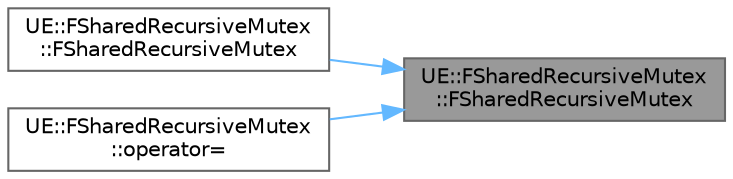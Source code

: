 digraph "UE::FSharedRecursiveMutex::FSharedRecursiveMutex"
{
 // INTERACTIVE_SVG=YES
 // LATEX_PDF_SIZE
  bgcolor="transparent";
  edge [fontname=Helvetica,fontsize=10,labelfontname=Helvetica,labelfontsize=10];
  node [fontname=Helvetica,fontsize=10,shape=box,height=0.2,width=0.4];
  rankdir="RL";
  Node1 [id="Node000001",label="UE::FSharedRecursiveMutex\l::FSharedRecursiveMutex",height=0.2,width=0.4,color="gray40", fillcolor="grey60", style="filled", fontcolor="black",tooltip=" "];
  Node1 -> Node2 [id="edge1_Node000001_Node000002",dir="back",color="steelblue1",style="solid",tooltip=" "];
  Node2 [id="Node000002",label="UE::FSharedRecursiveMutex\l::FSharedRecursiveMutex",height=0.2,width=0.4,color="grey40", fillcolor="white", style="filled",URL="$d6/dfe/classUE_1_1FSharedRecursiveMutex.html#a55e4e2662d5e3fc2c4915cdb85cc1d9c",tooltip=" "];
  Node1 -> Node3 [id="edge2_Node000001_Node000003",dir="back",color="steelblue1",style="solid",tooltip=" "];
  Node3 [id="Node000003",label="UE::FSharedRecursiveMutex\l::operator=",height=0.2,width=0.4,color="grey40", fillcolor="white", style="filled",URL="$d6/dfe/classUE_1_1FSharedRecursiveMutex.html#a41d67f68a0d1063bb3a775178c6da40e",tooltip=" "];
}
